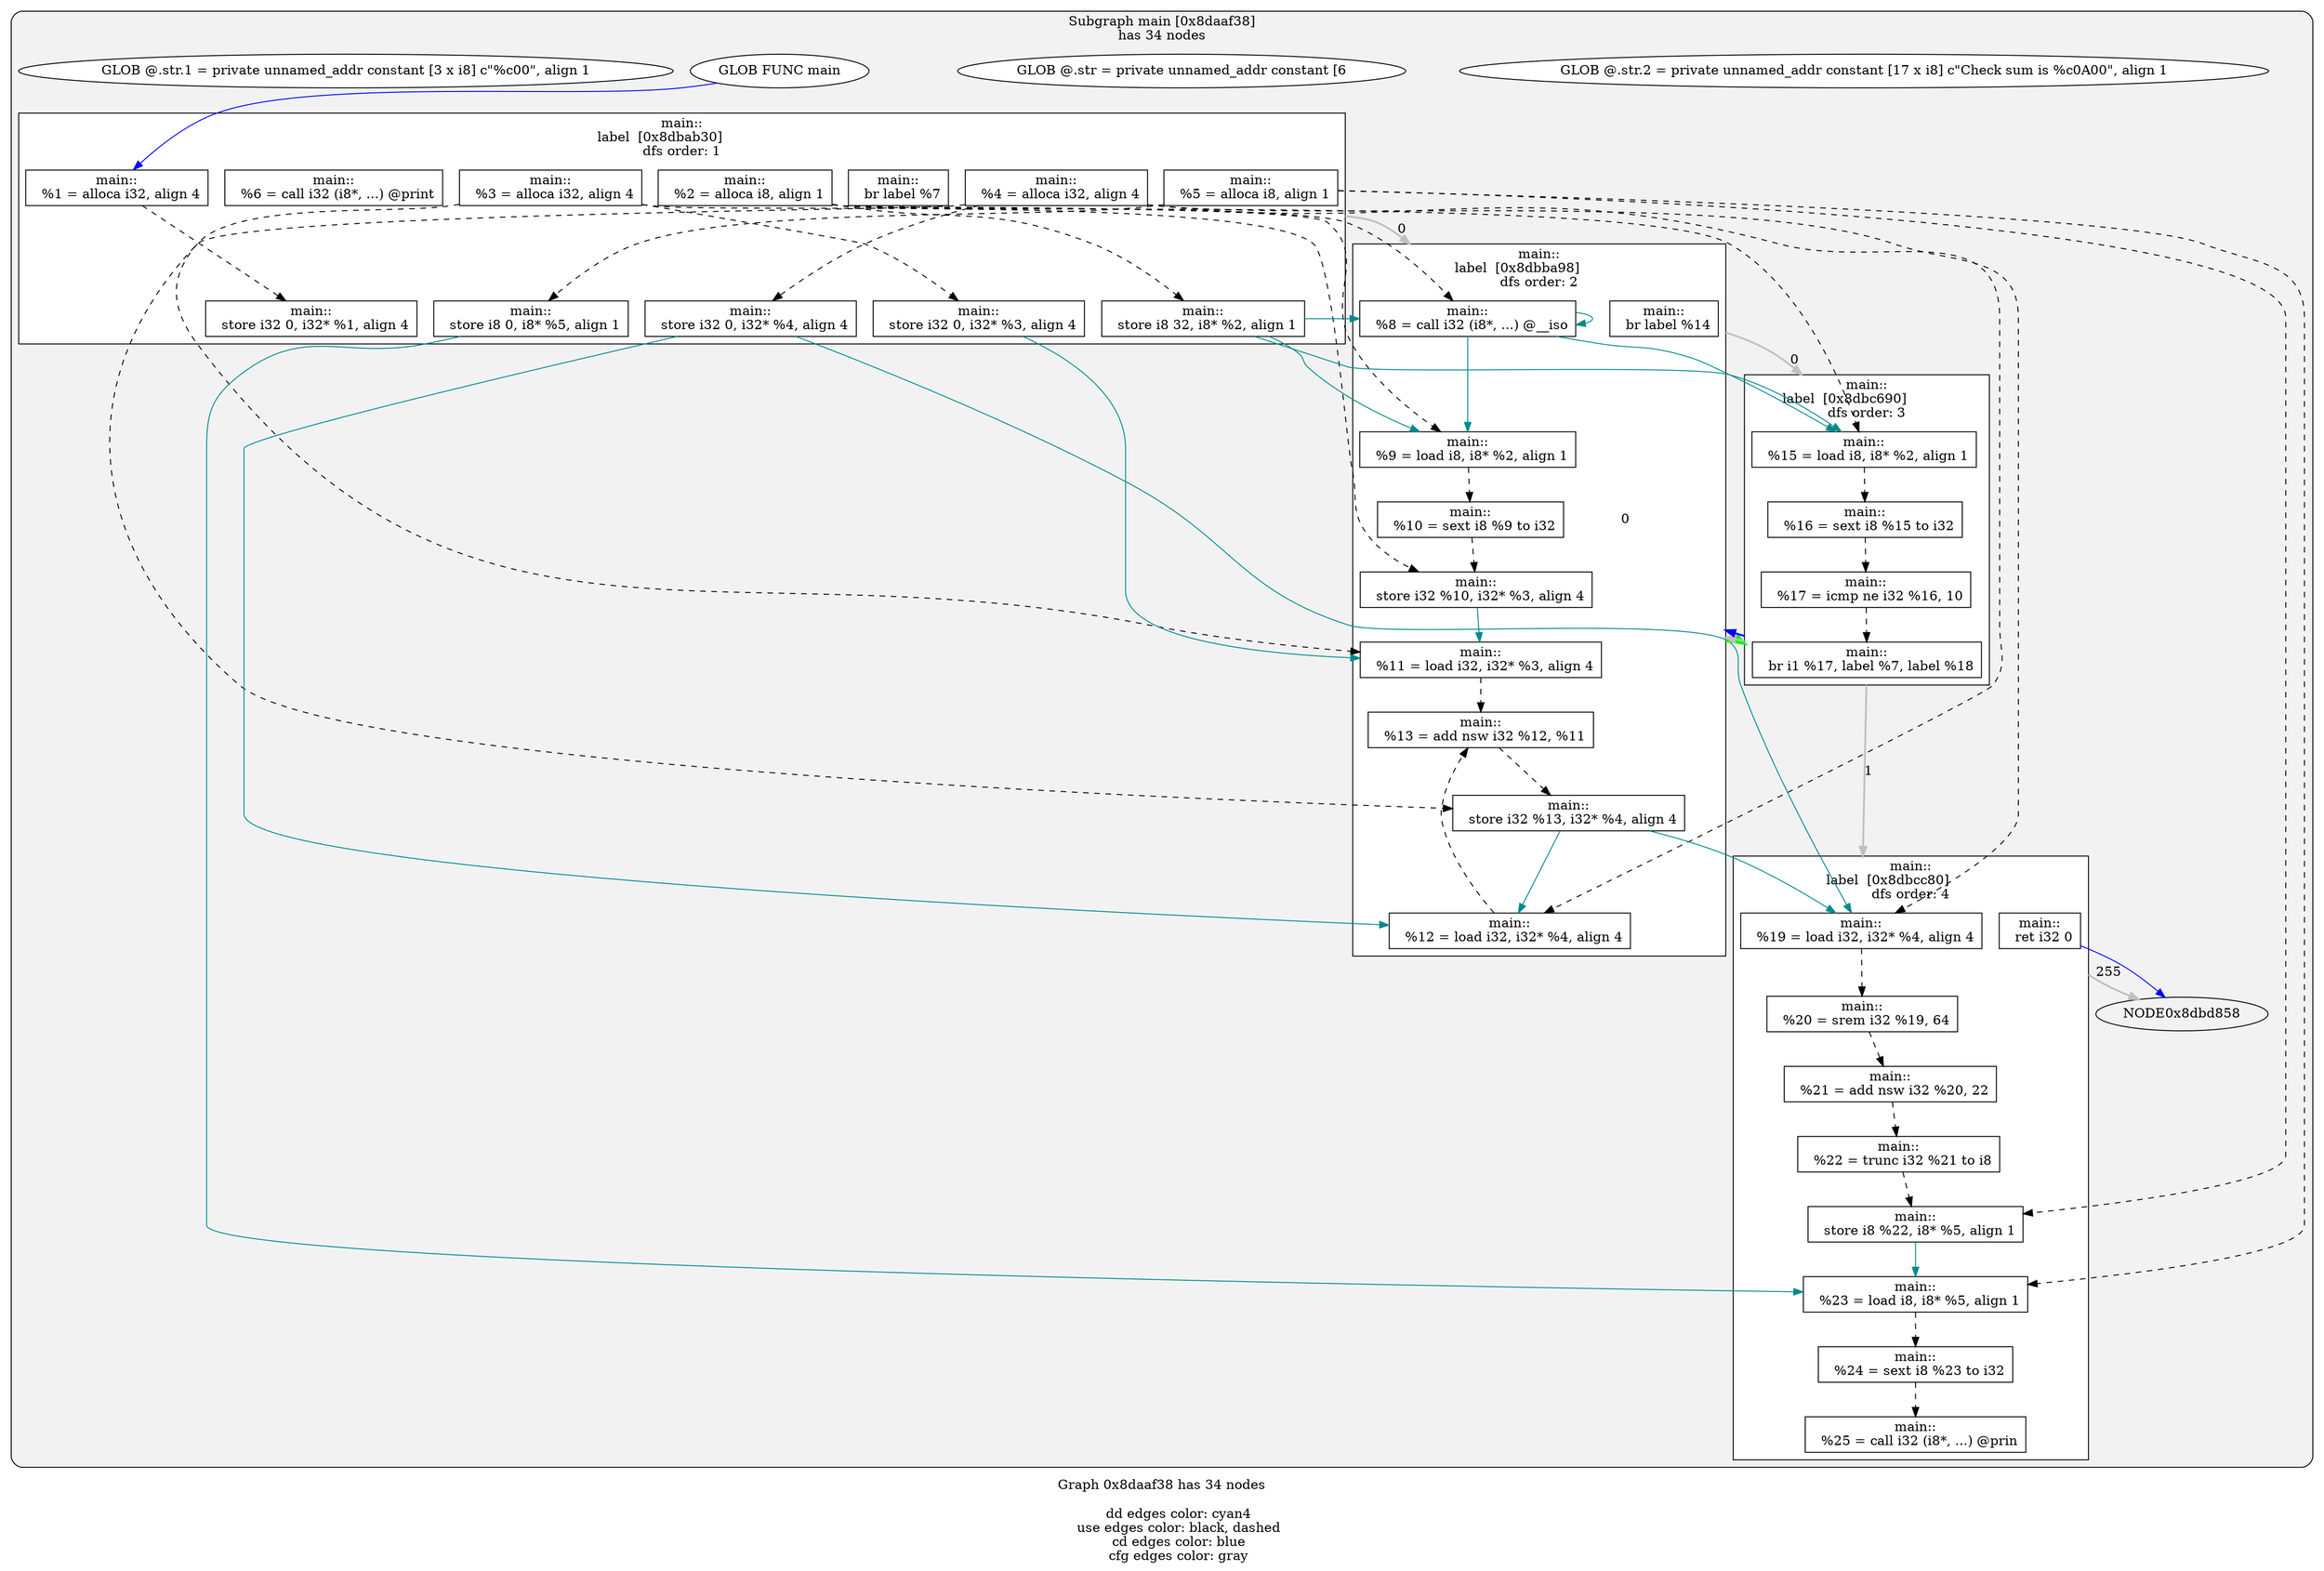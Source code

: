 digraph "DependenceGraph" {
	compound=true label="Graph 0x8daaf38 has 34 nodes\n
	dd edges color: cyan4
	use edges color: black, dashed
	cd edges color: blue
	cfg edges color: gray"

	/* subgraph 0x8daaf38 nodes */
	subgraph cluster_0x8daaf38 {
		style="filled, rounded" fillcolor=gray95
		label="Subgraph main [0x8daaf38]\nhas 34 nodes
"
		/* Basic Block main::
label  [0x8dbab30] */
		subgraph cluster_bb_0x8dbab30 {
			style=filled fillcolor=white
			label="main::
label  [0x8dbab30]		\ndfs order: 1"
			NODE0x8dbac40 [shape=rect label="0x8db21cc"]
			NODE0x8dbad60 [shape=rect label="0x8daf9c4"]
			NODE0x8dbae80 [shape=rect label="0x8db0164"]
			NODE0x8dbafb0 [shape=rect label="0x8db019c"]
			NODE0x8dbb0e0 [shape=rect label="0x8db01d4"]
			NODE0x8dbb210 [shape=rect label="0x8db0218"]
			NODE0x8dbb340 [shape=rect label="0x8db0258"]
			NODE0x8dbb488 [shape=rect label="0x8db02a0"]
			NODE0x8dbb5b8 [shape=rect label="0x8db02e0"]
			NODE0x8dbb6e8 [shape=rect label="0x8db0320"]
			NODE0x8dbb818 [shape=rect label="0x8db0360"]
			NODE0x8dbb948 [shape=rect label="0x8db0394"]
		} /* cluster_bb_0x8dbab30 */

		/* Basic Block main::
label  [0x8dbba98] */
		subgraph cluster_bb_0x8dbba98 {
			style=filled fillcolor=white
			label="main::
label  [0x8dbba98]		\ndfs order: 2"
			NODE0x8dbbba8 [shape=rect label="0x8db03dc"]
			NODE0x8dbbcf0 [shape=rect label="0x8db0414"]
			NODE0x8dbbe20 [shape=rect label="0x8db044c"]
			NODE0x8dbbf50 [shape=rect label="0x8db0488"]
			NODE0x8dbc080 [shape=rect label="0x8db04bc"]
			NODE0x8dbc1b0 [shape=rect label="0x8db04f4"]
			NODE0x8dbc2e0 [shape=rect label="0x8db0538"]
			NODE0x8dbc410 [shape=rect label="0x8db0578"]
			NODE0x8dbc540 [shape=rect label="0x8db05ac"]
		} /* cluster_bb_0x8dbba98 */

		/* Basic Block main::
label  [0x8dbc690] */
		subgraph cluster_bb_0x8dbc690 {
			style=filled fillcolor=white
			label="main::
label  [0x8dbc690]		\ndfs order: 3"
			NODE0x8dbc7a0 [shape=rect label="0x8db05dc"]
			NODE0x8dbc8d0 [shape=rect label="0x8daf9fc"]
			NODE0x8dbca00 [shape=rect label="0x8daf950"]
			NODE0x8dbcb30 [shape=rect label="0x8dafcac"]
		} /* cluster_bb_0x8dbc690 */

		/* Basic Block main::
label  [0x8dbcc80] */
		subgraph cluster_bb_0x8dbcc80 {
			style=filled fillcolor=white
			label="main::
label  [0x8dbcc80]		\ndfs order: 4"
			NODE0x8dbcd90 [shape=rect label="0x8daf984"]
			NODE0x8dbcec0 [shape=rect label="0x8dafce8"]
			NODE0x8dbcff0 [shape=rect label="0x8db0620"]
			NODE0x8dbd120 [shape=rect label="0x8db0654"]
			NODE0x8dbd250 [shape=rect label="0x8db0690"]
			NODE0x8dbd380 [shape=rect label="0x8db06c4"]
			NODE0x8dbd4b0 [shape=rect label="0x8db06fc"]
			NODE0x8dbd5e0 [shape=rect label="0x8db0744"]
			NODE0x8dbd728 [shape=rect label="0x8dae29c"]
		} /* cluster_bb_0x8dbcc80 */

	NODE0x8dbb948 -> NODE0x8dbbba8 [penwidth=2 label="0"  ltail=cluster_bb_0x8dbab30  lhead=cluster_bb_0x8dbba98  color="gray"]
	NODE0x8dbc540 -> NODE0x8dbc7a0 [penwidth=2 label="0"  ltail=cluster_bb_0x8dbba98  lhead=cluster_bb_0x8dbc690  color="gray"]
	/* post-dominance frontiers */
NODE0x8dbbba8 -> NODE0x8dbcb30 [penwidth=3 color=green  ltail=cluster_bb_0x8dbba98  lhead=cluster_bb_0x8dbc690 constraint=false]
	NODE0x8dbcb30 -> NODE0x8dbbba8 [penwidth=2 label="0"  ltail=cluster_bb_0x8dbc690  lhead=cluster_bb_0x8dbba98  color="gray"]
	NODE0x8dbcb30 -> NODE0x8dbcd90 [penwidth=2 label="1"  ltail=cluster_bb_0x8dbc690  lhead=cluster_bb_0x8dbcc80  color="gray"]
	NODE0x8dbcb30 -> NODE0x8dbbba8 [penwidth=2 color=blue  ltail=cluster_bb_0x8dbc690  lhead=cluster_bb_0x8dbba98]
	NODE0x8dbd728 -> NODE0x8dbd858 [penwidth=2 label="255"  ltail=cluster_bb_0x8dbcc80  lhead=cluster_bb_0x8dbd958  color="gray"]
		NODE0x8dbd728 [label="main::
  ret i32 0" style=filled fillcolor=white]
		/* -- node 0x8dae29c
		 * ------------------------------------------- */
		/* DD edges */
		/* USE edges */
		/* CD edges */
		NODE0x8dbd728 -> NODE0x8dbd858 [color="blue"]
		/* ID edges */
		NODE0x8dbca00 [label="main::
  %17 = icmp ne i32 %16, 10" style=filled fillcolor=white]
		/* -- node 0x8daf950
		 * ------------------------------------------- */
		/* DD edges */
		/* USE edges */
		NODE0x8dbca00 -> NODE0x8dbcb30 [color="black" rank=max style="dashed"]
		/* CD edges */
		/* ID edges */
		NODE0x8dbcd90 [label="main::
  %19 = load i32, i32* %4, align 4" style=filled fillcolor=white]
		/* -- node 0x8daf984
		 * ------------------------------------------- */
		/* DD edges */
		/* USE edges */
		NODE0x8dbcd90 -> NODE0x8dbcec0 [color="black" rank=max style="dashed"]
		/* CD edges */
		/* ID edges */
		NODE0x8dbad60 [label="main::
  %2 = alloca i8, align 1" style=filled fillcolor=white]
		/* -- node 0x8daf9c4
		 * ------------------------------------------- */
		/* DD edges */
		/* USE edges */
		NODE0x8dbad60 -> NODE0x8dbb818 [color="black" rank=max style="dashed"]
		NODE0x8dbad60 -> NODE0x8dbbba8 [color="black" rank=max style="dashed"]
		NODE0x8dbad60 -> NODE0x8dbbcf0 [color="black" rank=max style="dashed"]
		NODE0x8dbad60 -> NODE0x8dbc7a0 [color="black" rank=max style="dashed"]
		/* CD edges */
		/* ID edges */
		NODE0x8dbc8d0 [label="main::
  %16 = sext i8 %15 to i32" style=filled fillcolor=white]
		/* -- node 0x8daf9fc
		 * ------------------------------------------- */
		/* DD edges */
		/* USE edges */
		NODE0x8dbc8d0 -> NODE0x8dbca00 [color="black" rank=max style="dashed"]
		/* CD edges */
		/* ID edges */
		NODE0x8dbcb30 [label="main::
  br i1 %17, label %7, label %18" style=filled fillcolor=white]
		/* -- node 0x8dafcac
		 * ------------------------------------------- */
		/* DD edges */
		/* USE edges */
		/* CD edges */
		/* ID edges */
		NODE0x8dbcec0 [label="main::
  %20 = srem i32 %19, 64" style=filled fillcolor=white]
		/* -- node 0x8dafce8
		 * ------------------------------------------- */
		/* DD edges */
		/* USE edges */
		NODE0x8dbcec0 -> NODE0x8dbcff0 [color="black" rank=max style="dashed"]
		/* CD edges */
		/* ID edges */
		NODE0x8dbae80 [label="main::
  %3 = alloca i32, align 4" style=filled fillcolor=white]
		/* -- node 0x8db0164
		 * ------------------------------------------- */
		/* DD edges */
		/* USE edges */
		NODE0x8dbae80 -> NODE0x8dbb6e8 [color="black" rank=max style="dashed"]
		NODE0x8dbae80 -> NODE0x8dbbf50 [color="black" rank=max style="dashed"]
		NODE0x8dbae80 -> NODE0x8dbc080 [color="black" rank=max style="dashed"]
		/* CD edges */
		/* ID edges */
		NODE0x8dbafb0 [label="main::
  %4 = alloca i32, align 4" style=filled fillcolor=white]
		/* -- node 0x8db019c
		 * ------------------------------------------- */
		/* DD edges */
		/* USE edges */
		NODE0x8dbafb0 -> NODE0x8dbb488 [color="black" rank=max style="dashed"]
		NODE0x8dbafb0 -> NODE0x8dbc1b0 [color="black" rank=max style="dashed"]
		NODE0x8dbafb0 -> NODE0x8dbc410 [color="black" rank=max style="dashed"]
		NODE0x8dbafb0 -> NODE0x8dbcd90 [color="black" rank=max style="dashed"]
		/* CD edges */
		/* ID edges */
		NODE0x8dbb0e0 [label="main::
  %5 = alloca i8, align 1" style=filled fillcolor=white]
		/* -- node 0x8db01d4
		 * ------------------------------------------- */
		/* DD edges */
		/* USE edges */
		NODE0x8dbb0e0 -> NODE0x8dbb5b8 [color="black" rank=max style="dashed"]
		NODE0x8dbb0e0 -> NODE0x8dbd250 [color="black" rank=max style="dashed"]
		NODE0x8dbb0e0 -> NODE0x8dbd380 [color="black" rank=max style="dashed"]
		/* CD edges */
		/* ID edges */
		NODE0x8dbb210 [label="main::
  store i32 0, i32* %1, align 4" style=filled fillcolor=white]
		/* -- node 0x8db0218
		 * ------------------------------------------- */
		/* DD edges */
		/* USE edges */
		/* CD edges */
		/* ID edges */
		NODE0x8dbb340 [label="main::
  %6 = call i32 (i8*, ...) @print" style=filled fillcolor=white]
		/* -- node 0x8db0258
		 * ------------------------------------------- */
		/* DD edges */
		/* USE edges */
		/* CD edges */
		/* ID edges */
		NODE0x8dbb488 [label="main::
  store i32 0, i32* %4, align 4" style=filled fillcolor=white]
		/* -- node 0x8db02a0
		 * ------------------------------------------- */
		/* DD edges */
		NODE0x8dbb488 -> NODE0x8dbc1b0 [color="cyan4" rank=max]
		NODE0x8dbb488 -> NODE0x8dbcd90 [color="cyan4" rank=max]
		/* USE edges */
		/* CD edges */
		/* ID edges */
		NODE0x8dbb5b8 [label="main::
  store i8 0, i8* %5, align 1" style=filled fillcolor=white]
		/* -- node 0x8db02e0
		 * ------------------------------------------- */
		/* DD edges */
		NODE0x8dbb5b8 -> NODE0x8dbd380 [color="cyan4" rank=max]
		/* USE edges */
		/* CD edges */
		/* ID edges */
		NODE0x8dbb6e8 [label="main::
  store i32 0, i32* %3, align 4" style=filled fillcolor=white]
		/* -- node 0x8db0320
		 * ------------------------------------------- */
		/* DD edges */
		NODE0x8dbb6e8 -> NODE0x8dbc080 [color="cyan4" rank=max]
		/* USE edges */
		/* CD edges */
		/* ID edges */
		NODE0x8dbb818 [label="main::
  store i8 32, i8* %2, align 1" style=filled fillcolor=white]
		/* -- node 0x8db0360
		 * ------------------------------------------- */
		/* DD edges */
		NODE0x8dbb818 -> NODE0x8dbbba8 [color="cyan4" rank=max]
		NODE0x8dbb818 -> NODE0x8dbbcf0 [color="cyan4" rank=max]
		NODE0x8dbb818 -> NODE0x8dbc7a0 [color="cyan4" rank=max]
		/* USE edges */
		/* CD edges */
		/* ID edges */
		NODE0x8dbb948 [label="main::
  br label %7" style=filled fillcolor=white]
		/* -- node 0x8db0394
		 * ------------------------------------------- */
		/* DD edges */
		/* USE edges */
		/* CD edges */
		/* ID edges */
		NODE0x8dbbba8 [label="main::
  %8 = call i32 (i8*, ...) @__iso" style=filled fillcolor=white]
		/* -- node 0x8db03dc
		 * ------------------------------------------- */
		/* DD edges */
		NODE0x8dbbba8 -> NODE0x8dbbba8 [color="cyan4" rank=max]
		NODE0x8dbbba8 -> NODE0x8dbbcf0 [color="cyan4" rank=max]
		NODE0x8dbbba8 -> NODE0x8dbc7a0 [color="cyan4" rank=max]
		/* USE edges */
		/* CD edges */
		/* ID edges */
		NODE0x8dbbcf0 [label="main::
  %9 = load i8, i8* %2, align 1" style=filled fillcolor=white]
		/* -- node 0x8db0414
		 * ------------------------------------------- */
		/* DD edges */
		/* USE edges */
		NODE0x8dbbcf0 -> NODE0x8dbbe20 [color="black" rank=max style="dashed"]
		/* CD edges */
		/* ID edges */
		NODE0x8dbbe20 [label="main::
  %10 = sext i8 %9 to i32" style=filled fillcolor=white]
		/* -- node 0x8db044c
		 * ------------------------------------------- */
		/* DD edges */
		/* USE edges */
		NODE0x8dbbe20 -> NODE0x8dbbf50 [color="black" rank=max style="dashed"]
		/* CD edges */
		/* ID edges */
		NODE0x8dbbf50 [label="main::
  store i32 %10, i32* %3, align 4" style=filled fillcolor=white]
		/* -- node 0x8db0488
		 * ------------------------------------------- */
		/* DD edges */
		NODE0x8dbbf50 -> NODE0x8dbc080 [color="cyan4" rank=max]
		/* USE edges */
		/* CD edges */
		/* ID edges */
		NODE0x8dbc080 [label="main::
  %11 = load i32, i32* %3, align 4" style=filled fillcolor=white]
		/* -- node 0x8db04bc
		 * ------------------------------------------- */
		/* DD edges */
		/* USE edges */
		NODE0x8dbc080 -> NODE0x8dbc2e0 [color="black" rank=max style="dashed"]
		/* CD edges */
		/* ID edges */
		NODE0x8dbc1b0 [label="main::
  %12 = load i32, i32* %4, align 4" style=filled fillcolor=white]
		/* -- node 0x8db04f4
		 * ------------------------------------------- */
		/* DD edges */
		/* USE edges */
		NODE0x8dbc1b0 -> NODE0x8dbc2e0 [color="black" rank=max style="dashed"]
		/* CD edges */
		/* ID edges */
		NODE0x8dbc2e0 [label="main::
  %13 = add nsw i32 %12, %11" style=filled fillcolor=white]
		/* -- node 0x8db0538
		 * ------------------------------------------- */
		/* DD edges */
		/* USE edges */
		NODE0x8dbc2e0 -> NODE0x8dbc410 [color="black" rank=max style="dashed"]
		/* CD edges */
		/* ID edges */
		NODE0x8dbc410 [label="main::
  store i32 %13, i32* %4, align 4" style=filled fillcolor=white]
		/* -- node 0x8db0578
		 * ------------------------------------------- */
		/* DD edges */
		NODE0x8dbc410 -> NODE0x8dbc1b0 [color="cyan4" rank=max]
		NODE0x8dbc410 -> NODE0x8dbcd90 [color="cyan4" rank=max]
		/* USE edges */
		/* CD edges */
		/* ID edges */
		NODE0x8dbc540 [label="main::
  br label %14" style=filled fillcolor=white]
		/* -- node 0x8db05ac
		 * ------------------------------------------- */
		/* DD edges */
		/* USE edges */
		/* CD edges */
		/* ID edges */
		NODE0x8dbc7a0 [label="main::
  %15 = load i8, i8* %2, align 1" style=filled fillcolor=white]
		/* -- node 0x8db05dc
		 * ------------------------------------------- */
		/* DD edges */
		/* USE edges */
		NODE0x8dbc7a0 -> NODE0x8dbc8d0 [color="black" rank=max style="dashed"]
		/* CD edges */
		/* ID edges */
		NODE0x8dbcff0 [label="main::
  %21 = add nsw i32 %20, 22" style=filled fillcolor=white]
		/* -- node 0x8db0620
		 * ------------------------------------------- */
		/* DD edges */
		/* USE edges */
		NODE0x8dbcff0 -> NODE0x8dbd120 [color="black" rank=max style="dashed"]
		/* CD edges */
		/* ID edges */
		NODE0x8dbd120 [label="main::
  %22 = trunc i32 %21 to i8" style=filled fillcolor=white]
		/* -- node 0x8db0654
		 * ------------------------------------------- */
		/* DD edges */
		/* USE edges */
		NODE0x8dbd120 -> NODE0x8dbd250 [color="black" rank=max style="dashed"]
		/* CD edges */
		/* ID edges */
		NODE0x8dbd250 [label="main::
  store i8 %22, i8* %5, align 1" style=filled fillcolor=white]
		/* -- node 0x8db0690
		 * ------------------------------------------- */
		/* DD edges */
		NODE0x8dbd250 -> NODE0x8dbd380 [color="cyan4" rank=max]
		/* USE edges */
		/* CD edges */
		/* ID edges */
		NODE0x8dbd380 [label="main::
  %23 = load i8, i8* %5, align 1" style=filled fillcolor=white]
		/* -- node 0x8db06c4
		 * ------------------------------------------- */
		/* DD edges */
		/* USE edges */
		NODE0x8dbd380 -> NODE0x8dbd4b0 [color="black" rank=max style="dashed"]
		/* CD edges */
		/* ID edges */
		NODE0x8dbd4b0 [label="main::
  %24 = sext i8 %23 to i32" style=filled fillcolor=white]
		/* -- node 0x8db06fc
		 * ------------------------------------------- */
		/* DD edges */
		/* USE edges */
		NODE0x8dbd4b0 -> NODE0x8dbd5e0 [color="black" rank=max style="dashed"]
		/* CD edges */
		/* ID edges */
		NODE0x8dbd5e0 [label="main::
  %25 = call i32 (i8*, ...) @prin" style=filled fillcolor=white]
		/* -- node 0x8db0744
		 * ------------------------------------------- */
		/* DD edges */
		/* USE edges */
		/* CD edges */
		/* ID edges */
		NODE0x8dbac40 [label="main::
  %1 = alloca i32, align 4" style=filled fillcolor=white]
		/* -- node 0x8db21cc
		 * ------------------------------------------- */
		/* DD edges */
		/* USE edges */
		NODE0x8dbac40 -> NODE0x8dbb210 [color="black" rank=max style="dashed"]
		/* CD edges */
		/* ID edges */
		NODE0x8dba930 [label="GLOB @.str.2 = private unnamed_addr constant [17 x i8] c\"Check sum is %c\0A\00\", align 1" style=filled fillcolor=white]
		/* -- node 0x8dababc
		 * ------------------------------------------- */
		/* DD edges */
		/* USE edges */
		/* CD edges */
		/* ID edges */
		NODE0x8dba730 [label="GLOB @.str = private unnamed_addr constant [6" style=filled fillcolor=white]
		/* -- node 0x8dabb64
		 * ------------------------------------------- */
		/* DD edges */
		/* USE edges */
		/* CD edges */
		/* ID edges */
		NODE0x8dbaa30 [label="GLOB FUNC main" style=filled fillcolor=white]
		/* -- node 0x8dabbbc
		 * ------------------------------------------- */
		/* DD edges */
		/* USE edges */
		/* CD edges */
		NODE0x8dbaa30 -> NODE0x8dbac40 [color="blue"]
		/* ID edges */
		NODE0x8dba830 [label="GLOB @.str.1 = private unnamed_addr constant [3 x i8] c\"%c\00\", align 1" style=filled fillcolor=white]
		/* -- node 0x8dabfe4
		 * ------------------------------------------- */
		/* DD edges */
		/* USE edges */
		/* CD edges */
		/* ID edges */
	}
}
